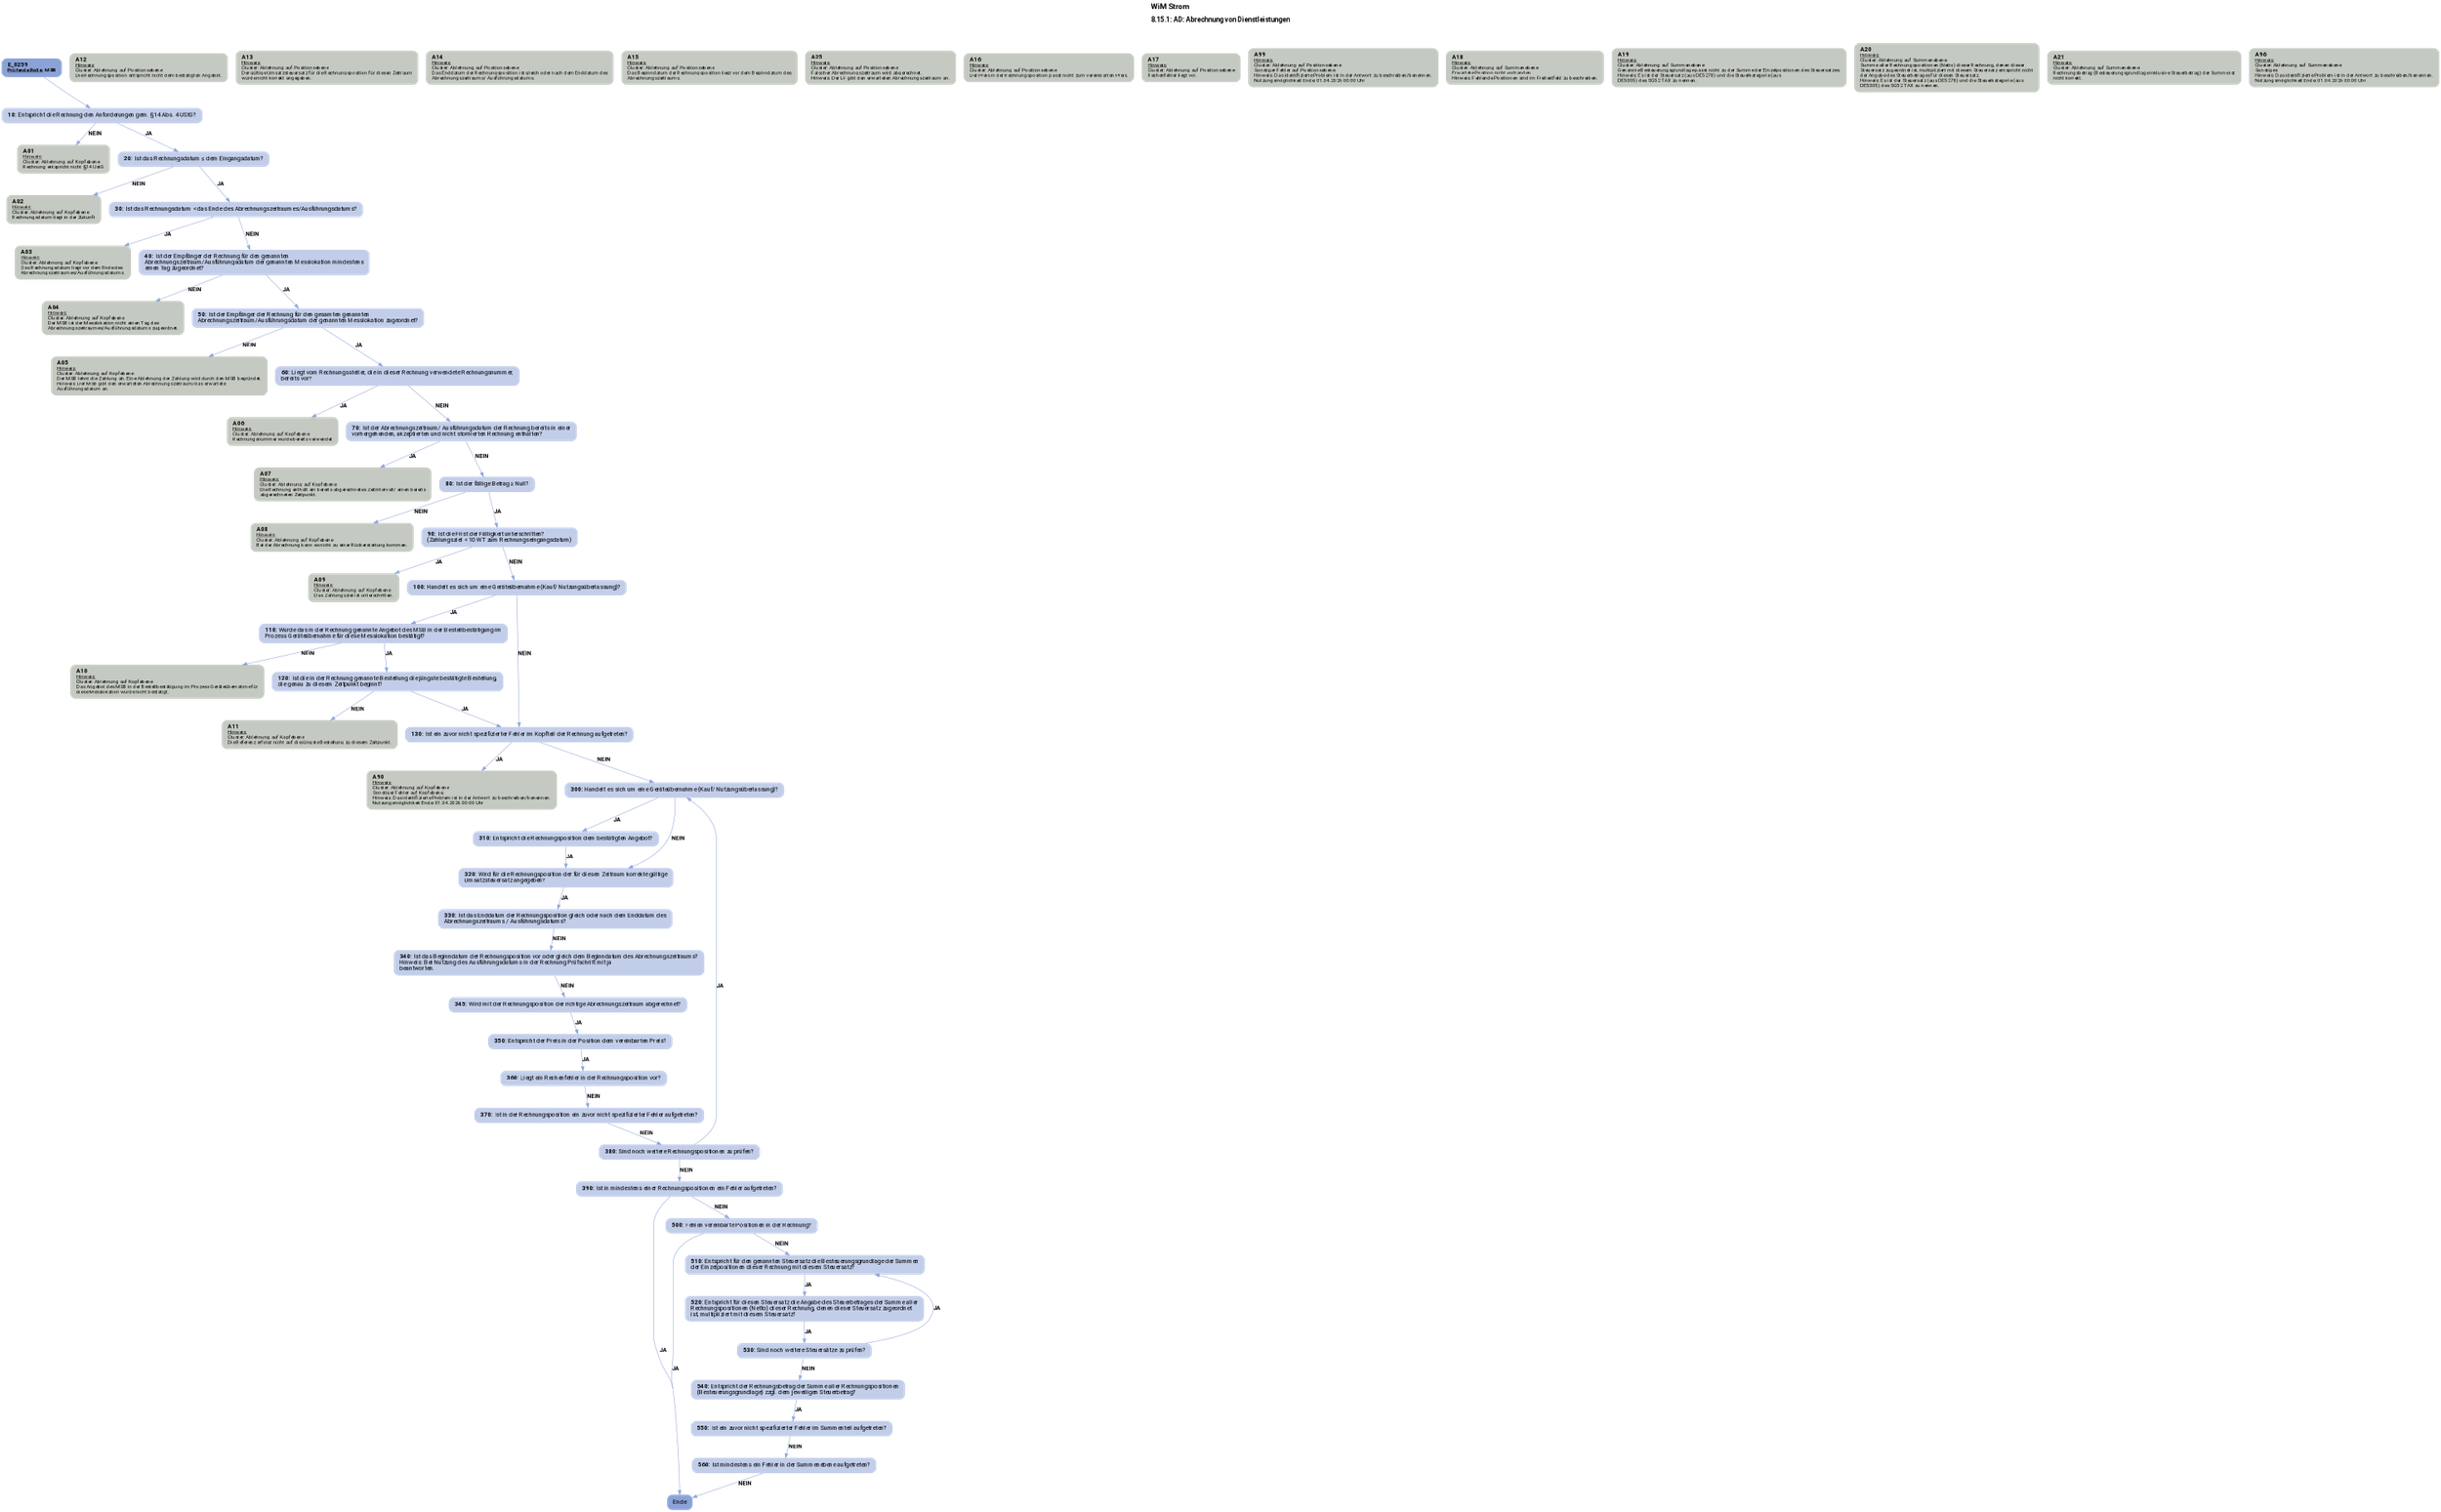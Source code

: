 digraph D {
    labelloc="t";
    label=<<B><FONT POINT-SIZE="18">WiM Strom</FONT></B><BR align="left"/><BR/><B><FONT POINT-SIZE="16">8.15.1: AD: Abrechnung von Dienstleistungen</FONT></B><BR align="left"/><BR/><BR/><BR/>>;
    ratio="compress";
    concentrate=true;
    pack=true;
    rankdir=TB;
    packmode="array";
    size="20,20";
    "Start" [margin="0.2,0.12", shape=box, style="filled,rounded", penwidth=0.0, fillcolor="#8ba2d7", label=<<B>E_0259</B><BR align="left"/><FONT point-size="12"><B><U>Prüfende Rolle:</U> MSB</B></FONT><BR align="center"/>>, fontname="Roboto, sans-serif"];
    "10" [margin="0.2,0.12", shape=box, style="filled,rounded", penwidth=0.0, fillcolor="#c2cee9", label=<<B>10: </B>Entspricht die Rechnung den Anforderungen gem. §14 Abs. 4 UStG?<BR align="left"/>>, fontname="Roboto, sans-serif"];
    "A01" [margin="0.2,0.12", shape=box, style="filled,rounded", penwidth=0.0, fillcolor="#c4cac1", label=<<B>A01</B><BR align="left"/><FONT point-size="12"><U>Hinweis:</U><BR align="left"/>Cluster: Ablehnung auf Kopfebene<BR align="left"/>Rechnung entspricht nicht §14 UstG<BR align="left"/></FONT>>, fontname="Roboto, sans-serif"];
    "20" [margin="0.2,0.12", shape=box, style="filled,rounded", penwidth=0.0, fillcolor="#c2cee9", label=<<B>20: </B>Ist das Rechnungsdatum ≤ dem Eingangsdatum?<BR align="left"/>>, fontname="Roboto, sans-serif"];
    "A02" [margin="0.2,0.12", shape=box, style="filled,rounded", penwidth=0.0, fillcolor="#c4cac1", label=<<B>A02</B><BR align="left"/><FONT point-size="12"><U>Hinweis:</U><BR align="left"/>Cluster: Ablehnung auf Kopfebene<BR align="left"/>Rechnungsdatum liegt in der Zukunft<BR align="left"/></FONT>>, fontname="Roboto, sans-serif"];
    "30" [margin="0.2,0.12", shape=box, style="filled,rounded", penwidth=0.0, fillcolor="#c2cee9", label=<<B>30: </B>Ist das Rechnungsdatum &lt; das Ende des Abrechnungszeitraumes/Ausführungsdatums?<BR align="left"/>>, fontname="Roboto, sans-serif"];
    "A03" [margin="0.2,0.12", shape=box, style="filled,rounded", penwidth=0.0, fillcolor="#c4cac1", label=<<B>A03</B><BR align="left"/><FONT point-size="12"><U>Hinweis:</U><BR align="left"/>Cluster: Ablehnung auf Kopfebene<BR align="left"/>Das Rechnungsdatum liegt vor dem Ende des<BR align="left"/>Abrechnungszeitraumes/Ausführungsdatums.<BR align="left"/></FONT>>, fontname="Roboto, sans-serif"];
    "40" [margin="0.2,0.12", shape=box, style="filled,rounded", penwidth=0.0, fillcolor="#c2cee9", label=<<B>40: </B>Ist der Empfänger der Rechnung für den genannten<BR align="left"/>Abrechnungszeitraum/Ausführungsdatum der genannten Messlokation mindestens<BR align="left"/>einen Tag zugeordnet?<BR align="left"/>>, fontname="Roboto, sans-serif"];
    "A04" [margin="0.2,0.12", shape=box, style="filled,rounded", penwidth=0.0, fillcolor="#c4cac1", label=<<B>A04</B><BR align="left"/><FONT point-size="12"><U>Hinweis:</U><BR align="left"/>Cluster: Ablehnung auf Kopfebene<BR align="left"/>Der MSB ist der Messlokation nicht einen Tag des<BR align="left"/>Abrechnungszeitraumes/Ausführungsdatums zugeordnet.<BR align="left"/></FONT>>, fontname="Roboto, sans-serif"];
    "50" [margin="0.2,0.12", shape=box, style="filled,rounded", penwidth=0.0, fillcolor="#c2cee9", label=<<B>50: </B>Ist der Empfänger der Rechnung für den gesamten genannten<BR align="left"/>Abrechnungszeitraum/Ausführungsdatum der genannten Messlokation zugeordnet?<BR align="left"/>>, fontname="Roboto, sans-serif"];
    "A05" [margin="0.2,0.12", shape=box, style="filled,rounded", penwidth=0.0, fillcolor="#c4cac1", label=<<B>A05</B><BR align="left"/><FONT point-size="12"><U>Hinweis:</U><BR align="left"/>Cluster: Ablehnung auf Kopfebene<BR align="left"/>Der MSB lehnt die Zahlung ab. Eine Ablehnung der Zahlung wird durch den MSB begründet.<BR align="left"/>Hinweis: Der MSB gibt den erwarteten Abrechnungszeitraum/das erwartete<BR align="left"/>Ausführungsdatum an.<BR align="left"/></FONT>>, fontname="Roboto, sans-serif"];
    "60" [margin="0.2,0.12", shape=box, style="filled,rounded", penwidth=0.0, fillcolor="#c2cee9", label=<<B>60: </B>Liegt vom Rechnungssteller, die in dieser Rechnung verwendete Rechnungsnummer,<BR align="left"/>bereits vor?<BR align="left"/>>, fontname="Roboto, sans-serif"];
    "A06" [margin="0.2,0.12", shape=box, style="filled,rounded", penwidth=0.0, fillcolor="#c4cac1", label=<<B>A06</B><BR align="left"/><FONT point-size="12"><U>Hinweis:</U><BR align="left"/>Cluster: Ablehnung auf Kopfebene<BR align="left"/>Rechnungsnummer wurde bereits verwendet<BR align="left"/></FONT>>, fontname="Roboto, sans-serif"];
    "70" [margin="0.2,0.12", shape=box, style="filled,rounded", penwidth=0.0, fillcolor="#c2cee9", label=<<B>70: </B>Ist der Abrechnungszeitraum/ Ausführungsdatum der Rechnung bereits in einer<BR align="left"/>vorhergehenden, akzeptierten und nicht stornierten Rechnung enthalten?<BR align="left"/>>, fontname="Roboto, sans-serif"];
    "A07" [margin="0.2,0.12", shape=box, style="filled,rounded", penwidth=0.0, fillcolor="#c4cac1", label=<<B>A07</B><BR align="left"/><FONT point-size="12"><U>Hinweis:</U><BR align="left"/>Cluster: Ablehnung auf Kopfebene<BR align="left"/>Die Rechnung enthält ein bereits abgerechnetes Zeitintervall/ einen bereits<BR align="left"/>abgerechneten Zeitpunkt.<BR align="left"/></FONT>>, fontname="Roboto, sans-serif"];
    "80" [margin="0.2,0.12", shape=box, style="filled,rounded", penwidth=0.0, fillcolor="#c2cee9", label=<<B>80: </B>Ist der fällige Betrag ≥ Null?<BR align="left"/>>, fontname="Roboto, sans-serif"];
    "A08" [margin="0.2,0.12", shape=box, style="filled,rounded", penwidth=0.0, fillcolor="#c4cac1", label=<<B>A08</B><BR align="left"/><FONT point-size="12"><U>Hinweis:</U><BR align="left"/>Cluster: Ablehnung auf Kopfebene<BR align="left"/>Bei der Abrechnung kann es nicht zu einer Rückerstattung kommen.<BR align="left"/></FONT>>, fontname="Roboto, sans-serif"];
    "90" [margin="0.2,0.12", shape=box, style="filled,rounded", penwidth=0.0, fillcolor="#c2cee9", label=<<B>90: </B>Ist die Frist der Fälligkeit unterschritten?<BR align="left"/>(Zahlungsziel &lt; 10 WT zum Rechnungseingangsdatum)<BR align="left"/>>, fontname="Roboto, sans-serif"];
    "A09" [margin="0.2,0.12", shape=box, style="filled,rounded", penwidth=0.0, fillcolor="#c4cac1", label=<<B>A09</B><BR align="left"/><FONT point-size="12"><U>Hinweis:</U><BR align="left"/>Cluster: Ablehnung auf Kopfebene<BR align="left"/>Das Zahlungsziel ist unterschritten.<BR align="left"/></FONT>>, fontname="Roboto, sans-serif"];
    "100" [margin="0.2,0.12", shape=box, style="filled,rounded", penwidth=0.0, fillcolor="#c2cee9", label=<<B>100: </B>Handelt es sich um eine Geräteübernahme (Kauf/ Nutzungsüberlassung)?<BR align="left"/>>, fontname="Roboto, sans-serif"];
    "110" [margin="0.2,0.12", shape=box, style="filled,rounded", penwidth=0.0, fillcolor="#c2cee9", label=<<B>110: </B>Wurde das in der Rechnung genannte Angebot des MSB in der Bestellbestätigung im<BR align="left"/>Prozess Geräteübernahme für diese Messlokation bestätigt?<BR align="left"/>>, fontname="Roboto, sans-serif"];
    "A10" [margin="0.2,0.12", shape=box, style="filled,rounded", penwidth=0.0, fillcolor="#c4cac1", label=<<B>A10</B><BR align="left"/><FONT point-size="12"><U>Hinweis:</U><BR align="left"/>Cluster: Ablehnung auf Kopfebene<BR align="left"/>Das Angebot des MSB in der Bestellbestätigung im Prozess Geräteübernahme für<BR align="left"/>diese Messlokation wurde nicht bestätigt.<BR align="left"/></FONT>>, fontname="Roboto, sans-serif"];
    "120" [margin="0.2,0.12", shape=box, style="filled,rounded", penwidth=0.0, fillcolor="#c2cee9", label=<<B>120: </B>Ist die in der Rechnung genannte Bestellung die jüngste bestätigte Bestellung,<BR align="left"/>die genau zu diesem Zeitpunkt beginnt?<BR align="left"/>>, fontname="Roboto, sans-serif"];
    "A11" [margin="0.2,0.12", shape=box, style="filled,rounded", penwidth=0.0, fillcolor="#c4cac1", label=<<B>A11</B><BR align="left"/><FONT point-size="12"><U>Hinweis:</U><BR align="left"/>Cluster: Ablehnung auf Kopfebene<BR align="left"/>Die Referenz erfolgt nicht auf die jüngste Bestellung zu diesem Zeitpunkt.<BR align="left"/></FONT>>, fontname="Roboto, sans-serif"];
    "130" [margin="0.2,0.12", shape=box, style="filled,rounded", penwidth=0.0, fillcolor="#c2cee9", label=<<B>130: </B>Ist ein zuvor nicht spezifizierter Fehler im Kopfteil der Rechnung aufgetreten?<BR align="left"/>>, fontname="Roboto, sans-serif"];
    "A90" [margin="0.2,0.12", shape=box, style="filled,rounded", penwidth=0.0, fillcolor="#c4cac1", label=<<B>A90</B><BR align="left"/><FONT point-size="12"><U>Hinweis:</U><BR align="left"/>Cluster: Ablehnung auf Kopfebene<BR align="left"/>Sonstiger Fehler auf Kopfebene.<BR align="left"/>Hinweis: Das identifizierte Problem ist in der Antwort zu beschreiben/benennen.<BR align="left"/>Nutzungsmöglichkeit Ende: 01.04.2026 00:00 Uhr<BR align="left"/></FONT>>, fontname="Roboto, sans-serif"];
    "300" [margin="0.2,0.12", shape=box, style="filled,rounded", penwidth=0.0, fillcolor="#c2cee9", label=<<B>300: </B>Handelt es sich um eine Geräteübernahme (Kauf/ Nutzungsüberlassung)?<BR align="left"/>>, fontname="Roboto, sans-serif"];
    "310" [margin="0.2,0.12", shape=box, style="filled,rounded", penwidth=0.0, fillcolor="#c2cee9", label=<<B>310: </B>Entspricht die Rechnungsposition dem bestätigten Angebot?<BR align="left"/>>, fontname="Roboto, sans-serif"];
    "A12" [margin="0.2,0.12", shape=box, style="filled,rounded", penwidth=0.0, fillcolor="#c4cac1", label=<<B>A12</B><BR align="left"/><FONT point-size="12"><U>Hinweis:</U><BR align="left"/>Cluster: Ablehnung auf Positionsebene<BR align="left"/>Die Rechnungsposition entspricht nicht dem bestätigten Angebot.<BR align="left"/></FONT>>, fontname="Roboto, sans-serif"];
    "320" [margin="0.2,0.12", shape=box, style="filled,rounded", penwidth=0.0, fillcolor="#c2cee9", label=<<B>320: </B>Wird für die Rechnungsposition der für diesen Zeitraum korrekte gültige<BR align="left"/>Umsatzsteuersatz angegeben?<BR align="left"/>>, fontname="Roboto, sans-serif"];
    "A13" [margin="0.2,0.12", shape=box, style="filled,rounded", penwidth=0.0, fillcolor="#c4cac1", label=<<B>A13</B><BR align="left"/><FONT point-size="12"><U>Hinweis:</U><BR align="left"/>Cluster: Ablehnung auf Positionsebene<BR align="left"/>Der gültige Umsatzsteuersatz für die Rechnungsposition für diesen Zeitraum<BR align="left"/>wurde nicht korrekt angegeben.<BR align="left"/></FONT>>, fontname="Roboto, sans-serif"];
    "330" [margin="0.2,0.12", shape=box, style="filled,rounded", penwidth=0.0, fillcolor="#c2cee9", label=<<B>330: </B>Ist das Enddatum der Rechnungsposition gleich oder nach dem Enddatum des<BR align="left"/>Abrechnungszeitraums / Ausführungsdatums?<BR align="left"/>>, fontname="Roboto, sans-serif"];
    "A14" [margin="0.2,0.12", shape=box, style="filled,rounded", penwidth=0.0, fillcolor="#c4cac1", label=<<B>A14</B><BR align="left"/><FONT point-size="12"><U>Hinweis:</U><BR align="left"/>Cluster: Ablehnung auf Positionsebene<BR align="left"/>Das Enddatum der Rechnungsposition ist gleich oder nach dem Enddatum des<BR align="left"/>Abrechnungszeitraums/ Ausführungsdatums.<BR align="left"/></FONT>>, fontname="Roboto, sans-serif"];
    "340" [margin="0.2,0.12", shape=box, style="filled,rounded", penwidth=0.0, fillcolor="#c2cee9", label=<<B>340: </B>Ist das Beginndatum der Rechnungsposition vor oder gleich dem Beginndatum des Abrechnungszeitraums?<BR align="left"/>Hinweis: Bei Nutzung des Ausführungsdatums in der Rechnung Prüfschritt mit ja<BR align="left"/>beantworten.<BR align="left"/>>, fontname="Roboto, sans-serif"];
    "A15" [margin="0.2,0.12", shape=box, style="filled,rounded", penwidth=0.0, fillcolor="#c4cac1", label=<<B>A15</B><BR align="left"/><FONT point-size="12"><U>Hinweis:</U><BR align="left"/>Cluster: Ablehnung auf Positionsebene<BR align="left"/>Das Beginndatum der Rechnungsposition liegt vor dem Beginndatum des<BR align="left"/>Abrechnungszeitraums.<BR align="left"/></FONT>>, fontname="Roboto, sans-serif"];
    "345" [margin="0.2,0.12", shape=box, style="filled,rounded", penwidth=0.0, fillcolor="#c2cee9", label=<<B>345: </B>Wird mit der Rechnungsposition der richtige Abrechnungszeitraum abgerechnet?<BR align="left"/>>, fontname="Roboto, sans-serif"];
    "A25" [margin="0.2,0.12", shape=box, style="filled,rounded", penwidth=0.0, fillcolor="#c4cac1", label=<<B>A25</B><BR align="left"/><FONT point-size="12"><U>Hinweis:</U><BR align="left"/>Cluster: Ablehnung auf Positionsebene<BR align="left"/>Falscher Abrechnungszeitraum wird abgerechnet.<BR align="left"/>Hinweis: Der LF gibt den erwarteten Abrechnungszeitraum an.<BR align="left"/></FONT>>, fontname="Roboto, sans-serif"];
    "350" [margin="0.2,0.12", shape=box, style="filled,rounded", penwidth=0.0, fillcolor="#c2cee9", label=<<B>350: </B>Entspricht der Preis in der Position dem vereinbarten Preis?<BR align="left"/>>, fontname="Roboto, sans-serif"];
    "A16" [margin="0.2,0.12", shape=box, style="filled,rounded", penwidth=0.0, fillcolor="#c4cac1", label=<<B>A16</B><BR align="left"/><FONT point-size="12"><U>Hinweis:</U><BR align="left"/>Cluster: Ablehnung auf Positionsebene<BR align="left"/>Der Preis in der Rechnungsposition passt nicht zum vereinbarten Preis.<BR align="left"/></FONT>>, fontname="Roboto, sans-serif"];
    "360" [margin="0.2,0.12", shape=box, style="filled,rounded", penwidth=0.0, fillcolor="#c2cee9", label=<<B>360: </B>Liegt ein Rechenfehler in der Rechnungsposition vor?<BR align="left"/>>, fontname="Roboto, sans-serif"];
    "A17" [margin="0.2,0.12", shape=box, style="filled,rounded", penwidth=0.0, fillcolor="#c4cac1", label=<<B>A17</B><BR align="left"/><FONT point-size="12"><U>Hinweis:</U><BR align="left"/>Cluster: Ablehnung auf Positionsebene<BR align="left"/>Rechenfehler liegt vor.<BR align="left"/></FONT>>, fontname="Roboto, sans-serif"];
    "370" [margin="0.2,0.12", shape=box, style="filled,rounded", penwidth=0.0, fillcolor="#c2cee9", label=<<B>370: </B>Ist in der Rechnungsposition ein zuvor nicht spezifizierter Fehler aufgetreten?<BR align="left"/>>, fontname="Roboto, sans-serif"];
    "A99" [margin="0.2,0.12", shape=box, style="filled,rounded", penwidth=0.0, fillcolor="#c4cac1", label=<<B>A99</B><BR align="left"/><FONT point-size="12"><U>Hinweis:</U><BR align="left"/>Cluster: Ablehnung auf Positionsebene<BR align="left"/>Sonstiger Fehler auf Positionsebene.<BR align="left"/>Hinweis: Das identifizierte Problem ist in der Antwort zu beschreiben/benennen.<BR align="left"/>Nutzungsmöglichkeit Ende: 01.04.2026 00:00 Uhr<BR align="left"/></FONT>>, fontname="Roboto, sans-serif"];
    "380" [margin="0.2,0.12", shape=box, style="filled,rounded", penwidth=0.0, fillcolor="#c2cee9", label=<<B>380: </B>Sind noch weitere Rechnungspositionen zu prüfen?<BR align="left"/>>, fontname="Roboto, sans-serif"];
    "390" [margin="0.2,0.12", shape=box, style="filled,rounded", penwidth=0.0, fillcolor="#c2cee9", label=<<B>390: </B>Ist in mindestens einer Rechnungspositionen ein Fehler aufgetreten?<BR align="left"/>>, fontname="Roboto, sans-serif"];
    "Ende" [margin="0.2,0.12", shape=box, style="filled,rounded", penwidth=0.0, fillcolor="#8ba2d7", label="Ende", fontname="Roboto, sans-serif"];
    "500" [margin="0.2,0.12", shape=box, style="filled,rounded", penwidth=0.0, fillcolor="#c2cee9", label=<<B>500: </B>Fehlen vereinbarte Positionen in der Rechnung?<BR align="left"/>>, fontname="Roboto, sans-serif"];
    "A18" [margin="0.2,0.12", shape=box, style="filled,rounded", penwidth=0.0, fillcolor="#c4cac1", label=<<B>A18</B><BR align="left"/><FONT point-size="12"><U>Hinweis:</U><BR align="left"/>Cluster: Ablehnung auf Summenebene<BR align="left"/>Erwartete Position nicht vorhanden.<BR align="left"/>Hinweis: Fehlende Positionen sind im Freitextfeld zu beschreiben.<BR align="left"/></FONT>>, fontname="Roboto, sans-serif"];
    "510" [margin="0.2,0.12", shape=box, style="filled,rounded", penwidth=0.0, fillcolor="#c2cee9", label=<<B>510: </B>Entspricht für den genannten Steuersatz die Besteuerungsgrundlage der Summen<BR align="left"/>der Einzelpositionen dieser Rechnung mit diesem Steuersatz?<BR align="left"/>>, fontname="Roboto, sans-serif"];
    "A19" [margin="0.2,0.12", shape=box, style="filled,rounded", penwidth=0.0, fillcolor="#c4cac1", label=<<B>A19</B><BR align="left"/><FONT point-size="12"><U>Hinweis:</U><BR align="left"/>Cluster: Ablehnung auf Summenebene<BR align="left"/>Genannte Besteuerungsgrundlage passt nicht zu der Summe der Einzelpositionen des Steuersatzes.<BR align="left"/>Hinweis: Es ist der Steuersatz (aus DE5278) und die Steuerkategorie (aus<BR align="left"/>DE5305) des SG52 TAX zu nennen.<BR align="left"/></FONT>>, fontname="Roboto, sans-serif"];
    "520" [margin="0.2,0.12", shape=box, style="filled,rounded", penwidth=0.0, fillcolor="#c2cee9", label=<<B>520: </B>Entspricht für diesen Steuersatz die Angabe des Steuerbetrages der Summe aller<BR align="left"/>Rechnungspositionen (Netto) dieser Rechnung, denen dieser Steuersatz zugeordnet<BR align="left"/>ist, multipliziert mit diesem Steuersatz?<BR align="left"/>>, fontname="Roboto, sans-serif"];
    "A20" [margin="0.2,0.12", shape=box, style="filled,rounded", penwidth=0.0, fillcolor="#c4cac1", label=<<B>A20</B><BR align="left"/><FONT point-size="12"><U>Hinweis:</U><BR align="left"/>Cluster: Ablehnung auf Summenebene<BR align="left"/>Summe aller Rechnungspositionen (Netto) dieser Rechnung, denen dieser<BR align="left"/>Steuersatz zugeordnet ist, multipliziert mit diesem Steuersatz entspricht nicht<BR align="left"/>der Angabe des Steuerbetrages für diesen Steuersatz.<BR align="left"/>Hinweis: Es ist der Steuersatz (aus DE5278) und die Steuerkategorie (aus<BR align="left"/>DE5305) des SG52 TAX zu nennen.<BR align="left"/></FONT>>, fontname="Roboto, sans-serif"];
    "530" [margin="0.2,0.12", shape=box, style="filled,rounded", penwidth=0.0, fillcolor="#c2cee9", label=<<B>530: </B>Sind noch weitere Steuersätze zu prüfen?<BR align="left"/>>, fontname="Roboto, sans-serif"];
    "540" [margin="0.2,0.12", shape=box, style="filled,rounded", penwidth=0.0, fillcolor="#c2cee9", label=<<B>540: </B>Entspricht der Rechnungsbetrag der Summe aller Rechnungspositionen<BR align="left"/>(Besteuerungsgrundlage) zzgl. dem jeweiligen Steuerbetrag?<BR align="left"/>>, fontname="Roboto, sans-serif"];
    "A21" [margin="0.2,0.12", shape=box, style="filled,rounded", penwidth=0.0, fillcolor="#c4cac1", label=<<B>A21</B><BR align="left"/><FONT point-size="12"><U>Hinweis:</U><BR align="left"/>Cluster: Ablehnung auf Summenebene<BR align="left"/>Rechnungsbetrag (Besteuerungsgrundlage inklusive Steuerbetrag) der Summe ist<BR align="left"/>nicht korrekt.<BR align="left"/></FONT>>, fontname="Roboto, sans-serif"];
    "550" [margin="0.2,0.12", shape=box, style="filled,rounded", penwidth=0.0, fillcolor="#c2cee9", label=<<B>550: </B>Ist ein zuvor nicht spezifizierter Fehler im Summenteil aufgetreten?<BR align="left"/>>, fontname="Roboto, sans-serif"];
    "A96" [margin="0.2,0.12", shape=box, style="filled,rounded", penwidth=0.0, fillcolor="#c4cac1", label=<<B>A96</B><BR align="left"/><FONT point-size="12"><U>Hinweis:</U><BR align="left"/>Cluster: Ablehnung auf Summenebene<BR align="left"/>Sonstiges<BR align="left"/>Hinweis: Das identifizierte Problem ist in der Antwort zu beschreiben/benennen.<BR align="left"/>Nutzungsmöglichkeit Ende: 01.04.2026 00:00 Uhr<BR align="left"/></FONT>>, fontname="Roboto, sans-serif"];
    "560" [margin="0.2,0.12", shape=box, style="filled,rounded", penwidth=0.0, fillcolor="#c2cee9", label=<<B>560: </B>Ist mindestens ein Fehler in der Summenebene aufgetreten?<BR align="left"/>>, fontname="Roboto, sans-serif"];

    "Start" -> "10" [color="#88a0d6"];
    "10" -> "A01" [label=<<B>NEIN</B>>, color="#88a0d6", fontname="Roboto, sans-serif"];
    "10" -> "20" [label=<<B>JA</B>>, color="#88a0d6", fontname="Roboto, sans-serif"];
    "20" -> "A02" [label=<<B>NEIN</B>>, color="#88a0d6", fontname="Roboto, sans-serif"];
    "20" -> "30" [label=<<B>JA</B>>, color="#88a0d6", fontname="Roboto, sans-serif"];
    "30" -> "A03" [label=<<B>JA</B>>, color="#88a0d6", fontname="Roboto, sans-serif"];
    "30" -> "40" [label=<<B>NEIN</B>>, color="#88a0d6", fontname="Roboto, sans-serif"];
    "40" -> "A04" [label=<<B>NEIN</B>>, color="#88a0d6", fontname="Roboto, sans-serif"];
    "40" -> "50" [label=<<B>JA</B>>, color="#88a0d6", fontname="Roboto, sans-serif"];
    "50" -> "A05" [label=<<B>NEIN</B>>, color="#88a0d6", fontname="Roboto, sans-serif"];
    "50" -> "60" [label=<<B>JA</B>>, color="#88a0d6", fontname="Roboto, sans-serif"];
    "60" -> "A06" [label=<<B>JA</B>>, color="#88a0d6", fontname="Roboto, sans-serif"];
    "60" -> "70" [label=<<B>NEIN</B>>, color="#88a0d6", fontname="Roboto, sans-serif"];
    "70" -> "A07" [label=<<B>JA</B>>, color="#88a0d6", fontname="Roboto, sans-serif"];
    "70" -> "80" [label=<<B>NEIN</B>>, color="#88a0d6", fontname="Roboto, sans-serif"];
    "80" -> "A08" [label=<<B>NEIN</B>>, color="#88a0d6", fontname="Roboto, sans-serif"];
    "80" -> "90" [label=<<B>JA</B>>, color="#88a0d6", fontname="Roboto, sans-serif"];
    "90" -> "A09" [label=<<B>JA</B>>, color="#88a0d6", fontname="Roboto, sans-serif"];
    "90" -> "100" [label=<<B>NEIN</B>>, color="#88a0d6", fontname="Roboto, sans-serif"];
    "100" -> "110" [label=<<B>JA</B>>, color="#88a0d6", fontname="Roboto, sans-serif"];
    "100" -> "130" [label=<<B>NEIN</B>>, color="#88a0d6", fontname="Roboto, sans-serif"];
    "110" -> "A10" [label=<<B>NEIN</B>>, color="#88a0d6", fontname="Roboto, sans-serif"];
    "110" -> "120" [label=<<B>JA</B>>, color="#88a0d6", fontname="Roboto, sans-serif"];
    "120" -> "A11" [label=<<B>NEIN</B>>, color="#88a0d6", fontname="Roboto, sans-serif"];
    "120" -> "130" [label=<<B>JA</B>>, color="#88a0d6", fontname="Roboto, sans-serif"];
    "130" -> "A90" [label=<<B>JA</B>>, color="#88a0d6", fontname="Roboto, sans-serif"];
    "130" -> "300" [label=<<B>NEIN</B>>, color="#88a0d6", fontname="Roboto, sans-serif"];
    "300" -> "310" [label=<<B>JA</B>>, color="#88a0d6", fontname="Roboto, sans-serif"];
    "300" -> "320" [label=<<B>NEIN</B>>, color="#88a0d6", fontname="Roboto, sans-serif"];
    "310" -> "320" [label=<<B>JA</B>>, color="#88a0d6", fontname="Roboto, sans-serif"];
    "320" -> "330" [label=<<B>JA</B>>, color="#88a0d6", fontname="Roboto, sans-serif"];
    "330" -> "340" [label=<<B>NEIN</B>>, color="#88a0d6", fontname="Roboto, sans-serif"];
    "340" -> "345" [label=<<B>NEIN</B>>, color="#88a0d6", fontname="Roboto, sans-serif"];
    "345" -> "350" [label=<<B>JA</B>>, color="#88a0d6", fontname="Roboto, sans-serif"];
    "350" -> "360" [label=<<B>JA</B>>, color="#88a0d6", fontname="Roboto, sans-serif"];
    "360" -> "370" [label=<<B>NEIN</B>>, color="#88a0d6", fontname="Roboto, sans-serif"];
    "370" -> "380" [label=<<B>NEIN</B>>, color="#88a0d6", fontname="Roboto, sans-serif"];
    "380" -> "300" [label=<<B>JA</B>>, color="#88a0d6", fontname="Roboto, sans-serif"];
    "380" -> "390" [label=<<B>NEIN</B>>, color="#88a0d6", fontname="Roboto, sans-serif"];
    "390" -> "Ende" [label=<<B>JA</B>>, color="#88a0d6", fontname="Roboto, sans-serif"];
    "390" -> "500" [label=<<B>NEIN</B>>, color="#88a0d6", fontname="Roboto, sans-serif"];
    "500" -> "Ende" [label=<<B>JA</B>>, color="#88a0d6", fontname="Roboto, sans-serif"];
    "500" -> "510" [label=<<B>NEIN</B>>, color="#88a0d6", fontname="Roboto, sans-serif"];
    "510" -> "520" [label=<<B>JA</B>>, color="#88a0d6", fontname="Roboto, sans-serif"];
    "520" -> "530" [label=<<B>JA</B>>, color="#88a0d6", fontname="Roboto, sans-serif"];
    "530" -> "510" [label=<<B>JA</B>>, color="#88a0d6", fontname="Roboto, sans-serif"];
    "530" -> "540" [label=<<B>NEIN</B>>, color="#88a0d6", fontname="Roboto, sans-serif"];
    "540" -> "550" [label=<<B>JA</B>>, color="#88a0d6", fontname="Roboto, sans-serif"];
    "550" -> "560" [label=<<B>NEIN</B>>, color="#88a0d6", fontname="Roboto, sans-serif"];
    "560" -> "Ende" [label=<<B>NEIN</B>>, color="#88a0d6", fontname="Roboto, sans-serif"];

    bgcolor="transparent";
fontname="Roboto, sans-serif";
}